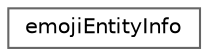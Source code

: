 digraph "Graphical Class Hierarchy"
{
 // INTERACTIVE_SVG=YES
 // LATEX_PDF_SIZE
  bgcolor="transparent";
  edge [fontname=Helvetica,fontsize=10,labelfontname=Helvetica,labelfontsize=10];
  node [fontname=Helvetica,fontsize=10,shape=box,height=0.2,width=0.4];
  rankdir="LR";
  Node0 [label="emojiEntityInfo",height=0.2,width=0.4,color="grey40", fillcolor="white", style="filled",URL="$d4/dde/structemoji_entity_info.html",tooltip=" "];
}
